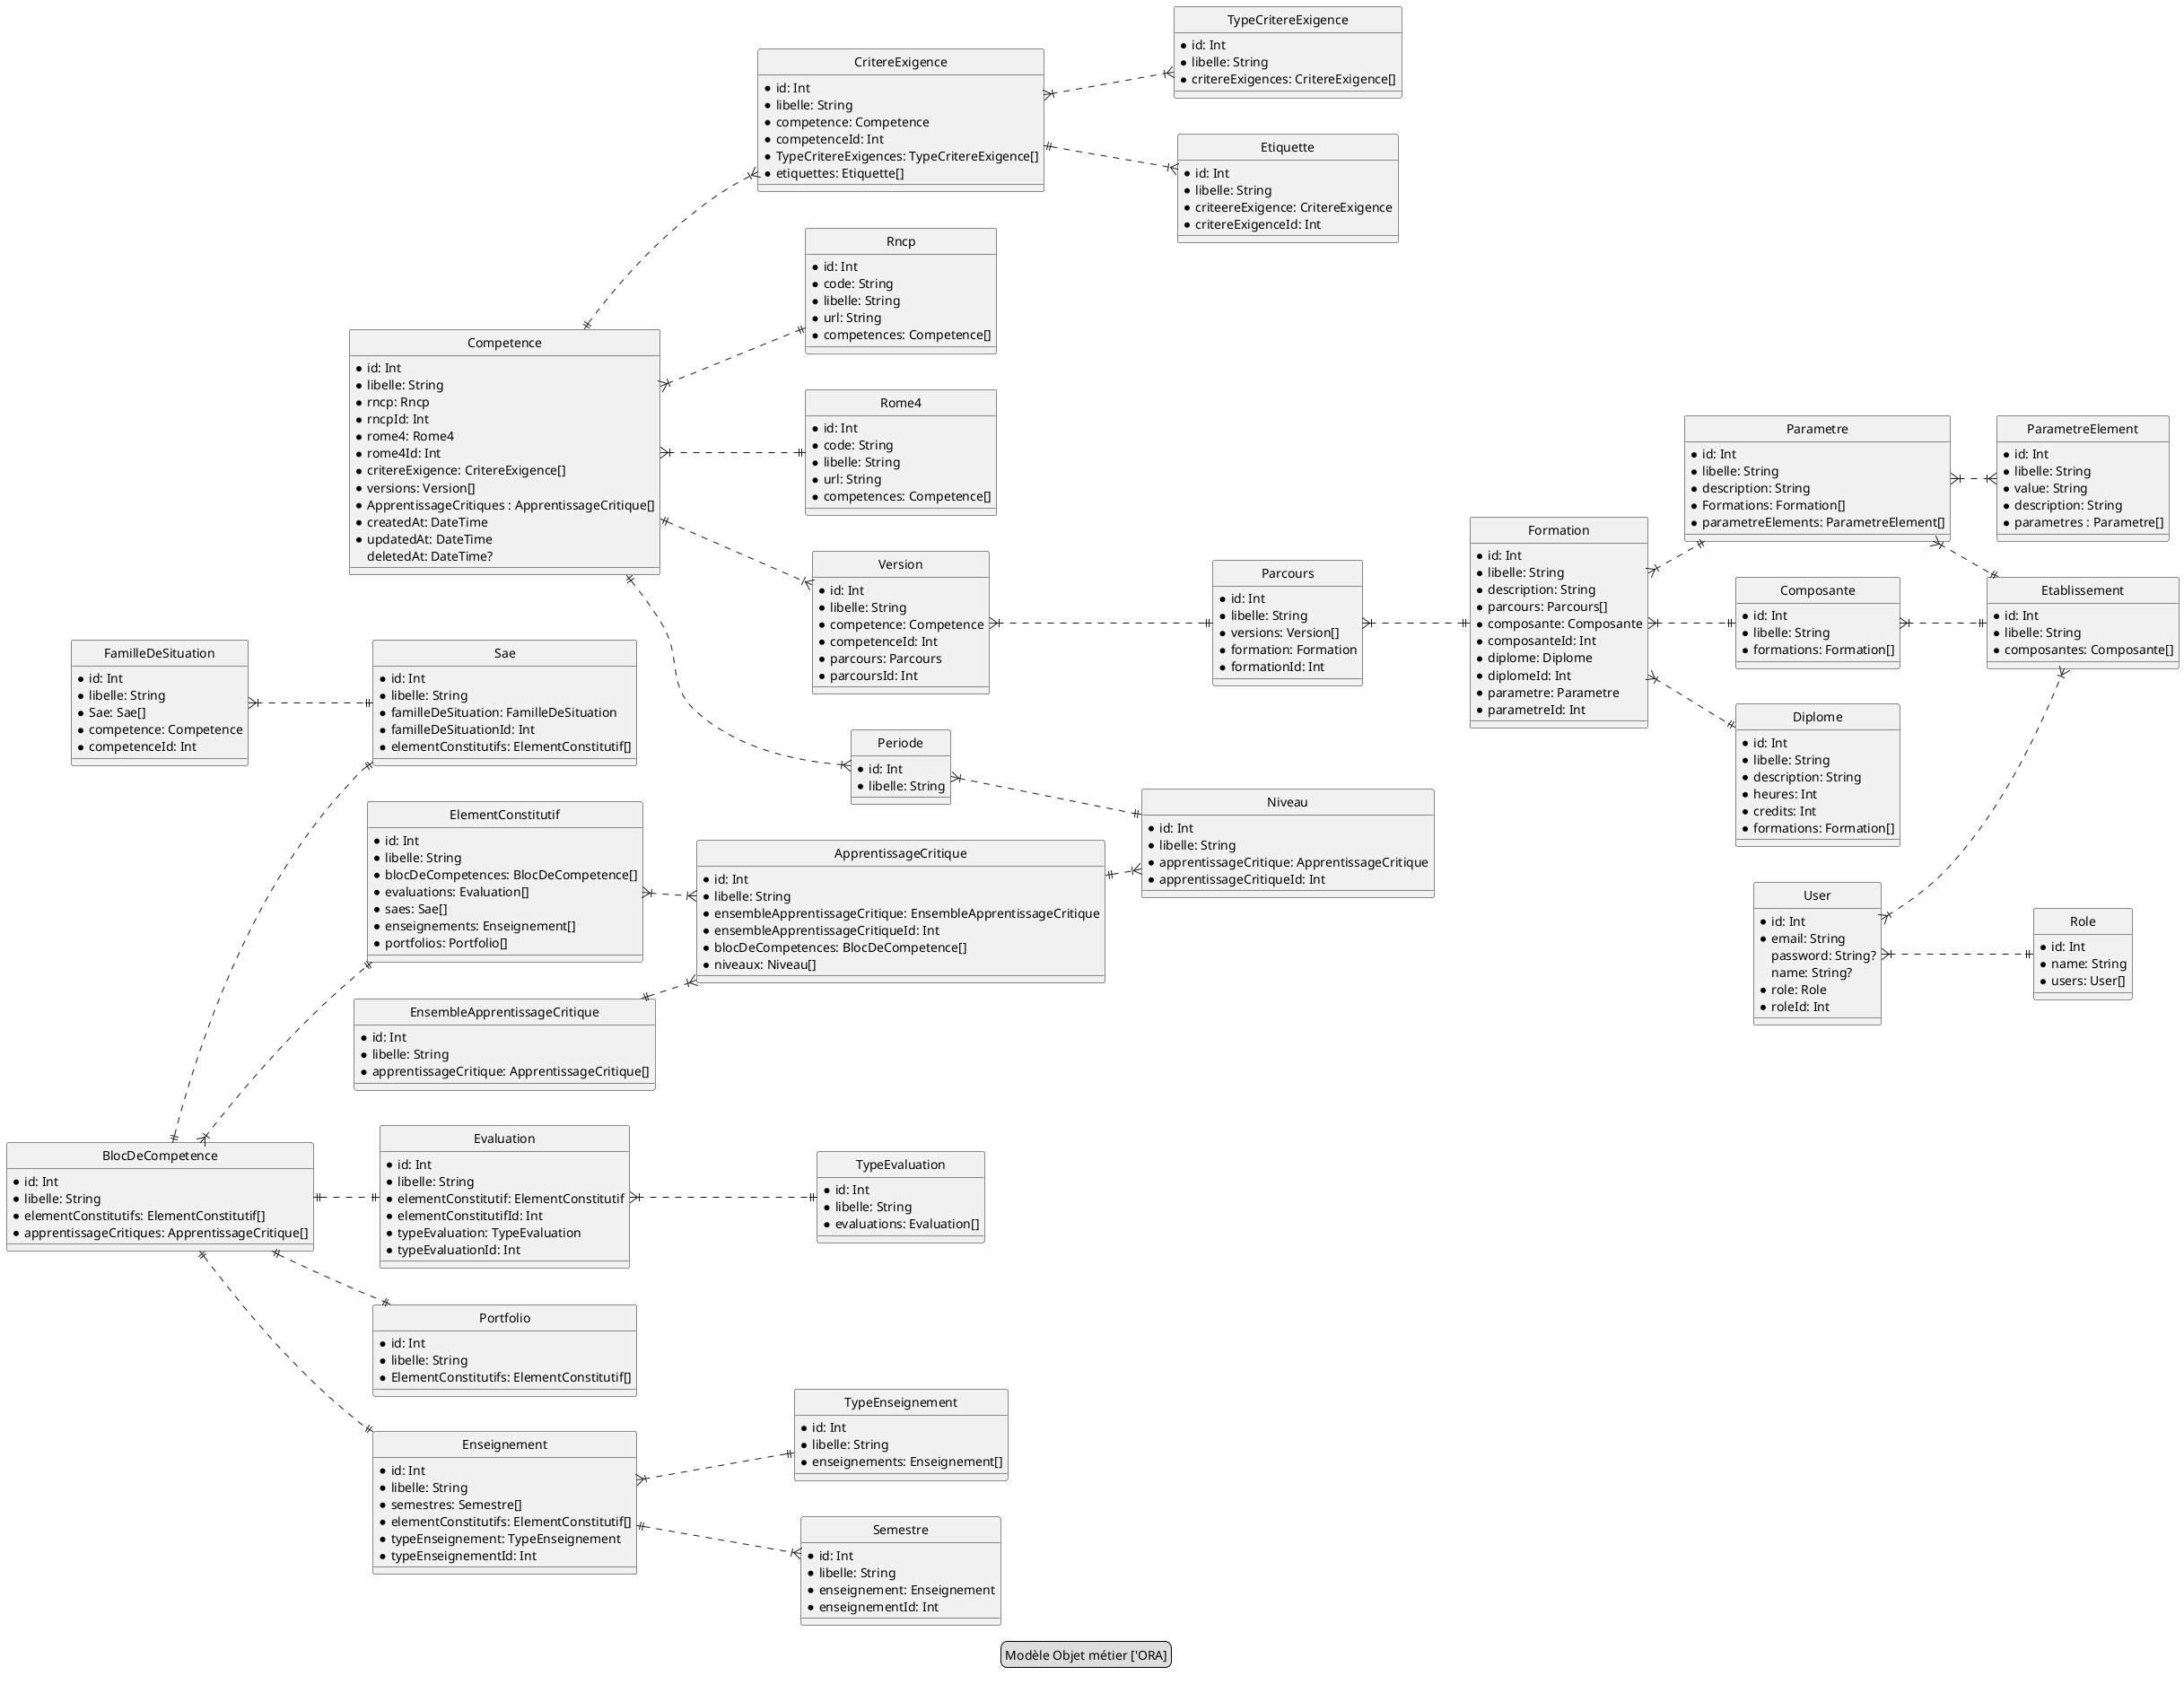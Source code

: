 @startuml ORA

hide circle
' avoid problems with angled crows feet
'skinparam linetype ortho
skinparam nodesep 40
skinparam ranksep 40
left to right direction
legend
	Modèle Objet métier ['ORA]
end legend

entity Competence {
  * id: Int
  * libelle: String
  * rncp: Rncp
  * rncpId: Int
  * rome4: Rome4
  * rome4Id: Int
  * critereExigence: CritereExigence[]
  * versions: Version[]
  * ApprentissageCritiques : ApprentissageCritique[]
  * createdAt: DateTime
  * updatedAt: DateTime
  deletedAt: DateTime?
}

entity EnsembleApprentissageCritique {
  * id: Int
  * libelle: String
  * apprentissageCritique: ApprentissageCritique[]
}

entity ApprentissageCritique {
  * id: Int
  * libelle: String
  * ensembleApprentissageCritique: EnsembleApprentissageCritique
  * ensembleApprentissageCritiqueId: Int
  * blocDeCompetences: BlocDeCompetence[]
  * niveaux: Niveau[]
}

entity Niveau {
  * id: Int
  * libelle: String
  * apprentissageCritique: ApprentissageCritique
  * apprentissageCritiqueId: Int
}

entity Periode {
  * id: Int
  * libelle: String
}

entity FamilleDeSituation {
  * id: Int
  * libelle: String
  * Sae: Sae[]
  * competence: Competence
  * competenceId: Int
}

entity Sae {
  * id: Int
  * libelle: String
  * familleDeSituation: FamilleDeSituation
  * familleDeSituationId: Int
  * elementConstitutifs: ElementConstitutif[]
}

entity ElementConstitutif {
  * id: Int
  * libelle: String
  * blocDeCompetences: BlocDeCompetence[]
  * evaluations: Evaluation[]
  * saes: Sae[]
  * enseignements: Enseignement[]
  * portfolios: Portfolio[]
}

entity Evaluation {
    * id: Int
    * libelle: String
    * elementConstitutif: ElementConstitutif
    * elementConstitutifId: Int
    * typeEvaluation: TypeEvaluation
    * typeEvaluationId: Int
}

entity TypeEvaluation {
    * id: Int
    * libelle: String
    * evaluations: Evaluation[]
}

entity CritereExigence {
  * id: Int
  * libelle: String
  * competence: Competence
  * competenceId: Int
  * TypeCritereExigences: TypeCritereExigence[]
  * etiquettes: Etiquette[]
}

entity TypeCritereExigence {
  * id: Int
  * libelle: String
  * critereExigences: CritereExigence[]
}

entity Enseignement {
  * id: Int
  * libelle: String
  * semestres: Semestre[]
  * elementConstitutifs: ElementConstitutif[]
  * typeEnseignement: TypeEnseignement
  * typeEnseignementId: Int
}

entity Semestre {
  * id: Int
  * libelle: String
  * enseignement: Enseignement
  * enseignementId: Int
}

entity TypeEnseignement {
  * id: Int
  * libelle: String
  * enseignements: Enseignement[]
}

entity Etiquette {
  * id: Int
  * libelle: String
  * criteereExigence: CritereExigence
  * critereExigenceId: Int
}

entity BlocDeCompetence {
  * id: Int
  * libelle: String
  * elementConstitutifs: ElementConstitutif[]
  * apprentissageCritiques: ApprentissageCritique[]
}

entity Rncp {
  * id: Int
  * code: String
  * libelle: String
  * url: String
  * competences: Competence[]
}

entity Rome4 {
  * id: Int
  * code: String
  * libelle: String
  * url: String
  * competences: Competence[]
}

entity Version {
  * id: Int
  * libelle: String
  * competence: Competence
  * competenceId: Int
  * parcours: Parcours
  * parcoursId: Int
}

entity Parcours {
  * id: Int
  * libelle: String
  * versions: Version[]
  * formation: Formation
  * formationId: Int
}

entity Formation {
  * id: Int
  * libelle: String
  * description: String
  * parcours: Parcours[]
  * composante: Composante
  * composanteId: Int
  * diplome: Diplome
  * diplomeId: Int
  * parametre: Parametre
  * parametreId: Int
}

entity Parametre {
  * id: Int
  * libelle: String
  * description: String
  * Formations: Formation[]
  * parametreElements: ParametreElement[]
}

entity ParametreElement {
  * id: Int
  * libelle: String
  * value: String
  * description: String
  * parametres : Parametre[]
}

entity Diplome {
  * id: Int
  * libelle: String
  * description: String
  * heures: Int
  * credits: Int
  * formations: Formation[]
}

entity Composante {
  * id: Int
  * libelle: String
  * formations: Formation[]
}

entity Etablissement {
  * id: Int
  * libelle: String
  * composantes: Composante[]
}

entity Portfolio {
  * id: Int
  * libelle: String
  * ElementConstitutifs: ElementConstitutif[]
}

entity User {
  * id: Int
  * email: String
  password: String?
  name: String?
  * role: Role
  * roleId: Int
}

entity Role {
  * id: Int
  * name: String
  * users: User[]
}

' Type Symbol
' Zero or One |o--
' Exactly One ||--
' Zero or Many }o--
' One or Many }|--

Competence }|..|| Rncp
Competence }|..|| Rome4
Competence ||..|{ Periode
Competence ||..|{ Version
' Competence ||..o{ ApprentissageCritique
' Periode ||..|| ApprentissageCritique
Periode }|..|| Niveau
BlocDeCompetence }|..|| ElementConstitutif
ElementConstitutif }|..|{ ApprentissageCritique
EnsembleApprentissageCritique ||..|{ ApprentissageCritique
ApprentissageCritique ||..|{ Niveau
FamilleDeSituation }|..|| Sae
BlocDeCompetence ||..|| Sae
BlocDeCompetence ||..|| Evaluation
BlocDeCompetence ||..|| Enseignement
BlocDeCompetence ||..|| Portfolio
Evaluation }|..|| TypeEvaluation
Competence ||..|{ CritereExigence
CritereExigence }|..|{ TypeCritereExigence
Enseignement ||..|{ Semestre
Enseignement }|..|| TypeEnseignement
CritereExigence ||..|{ Etiquette
Version }|..|| Parcours
Parcours }|..|| Formation
Composante }|..|| Etablissement
Formation }|..|| Composante
Formation }|..|| Diplome
Formation }|..|| Parametre
Parametre }|..|{ ParametreElement
Parametre }|..|| Etablissement
User }|..|{ Etablissement
User }|..|| Role

@enduml
